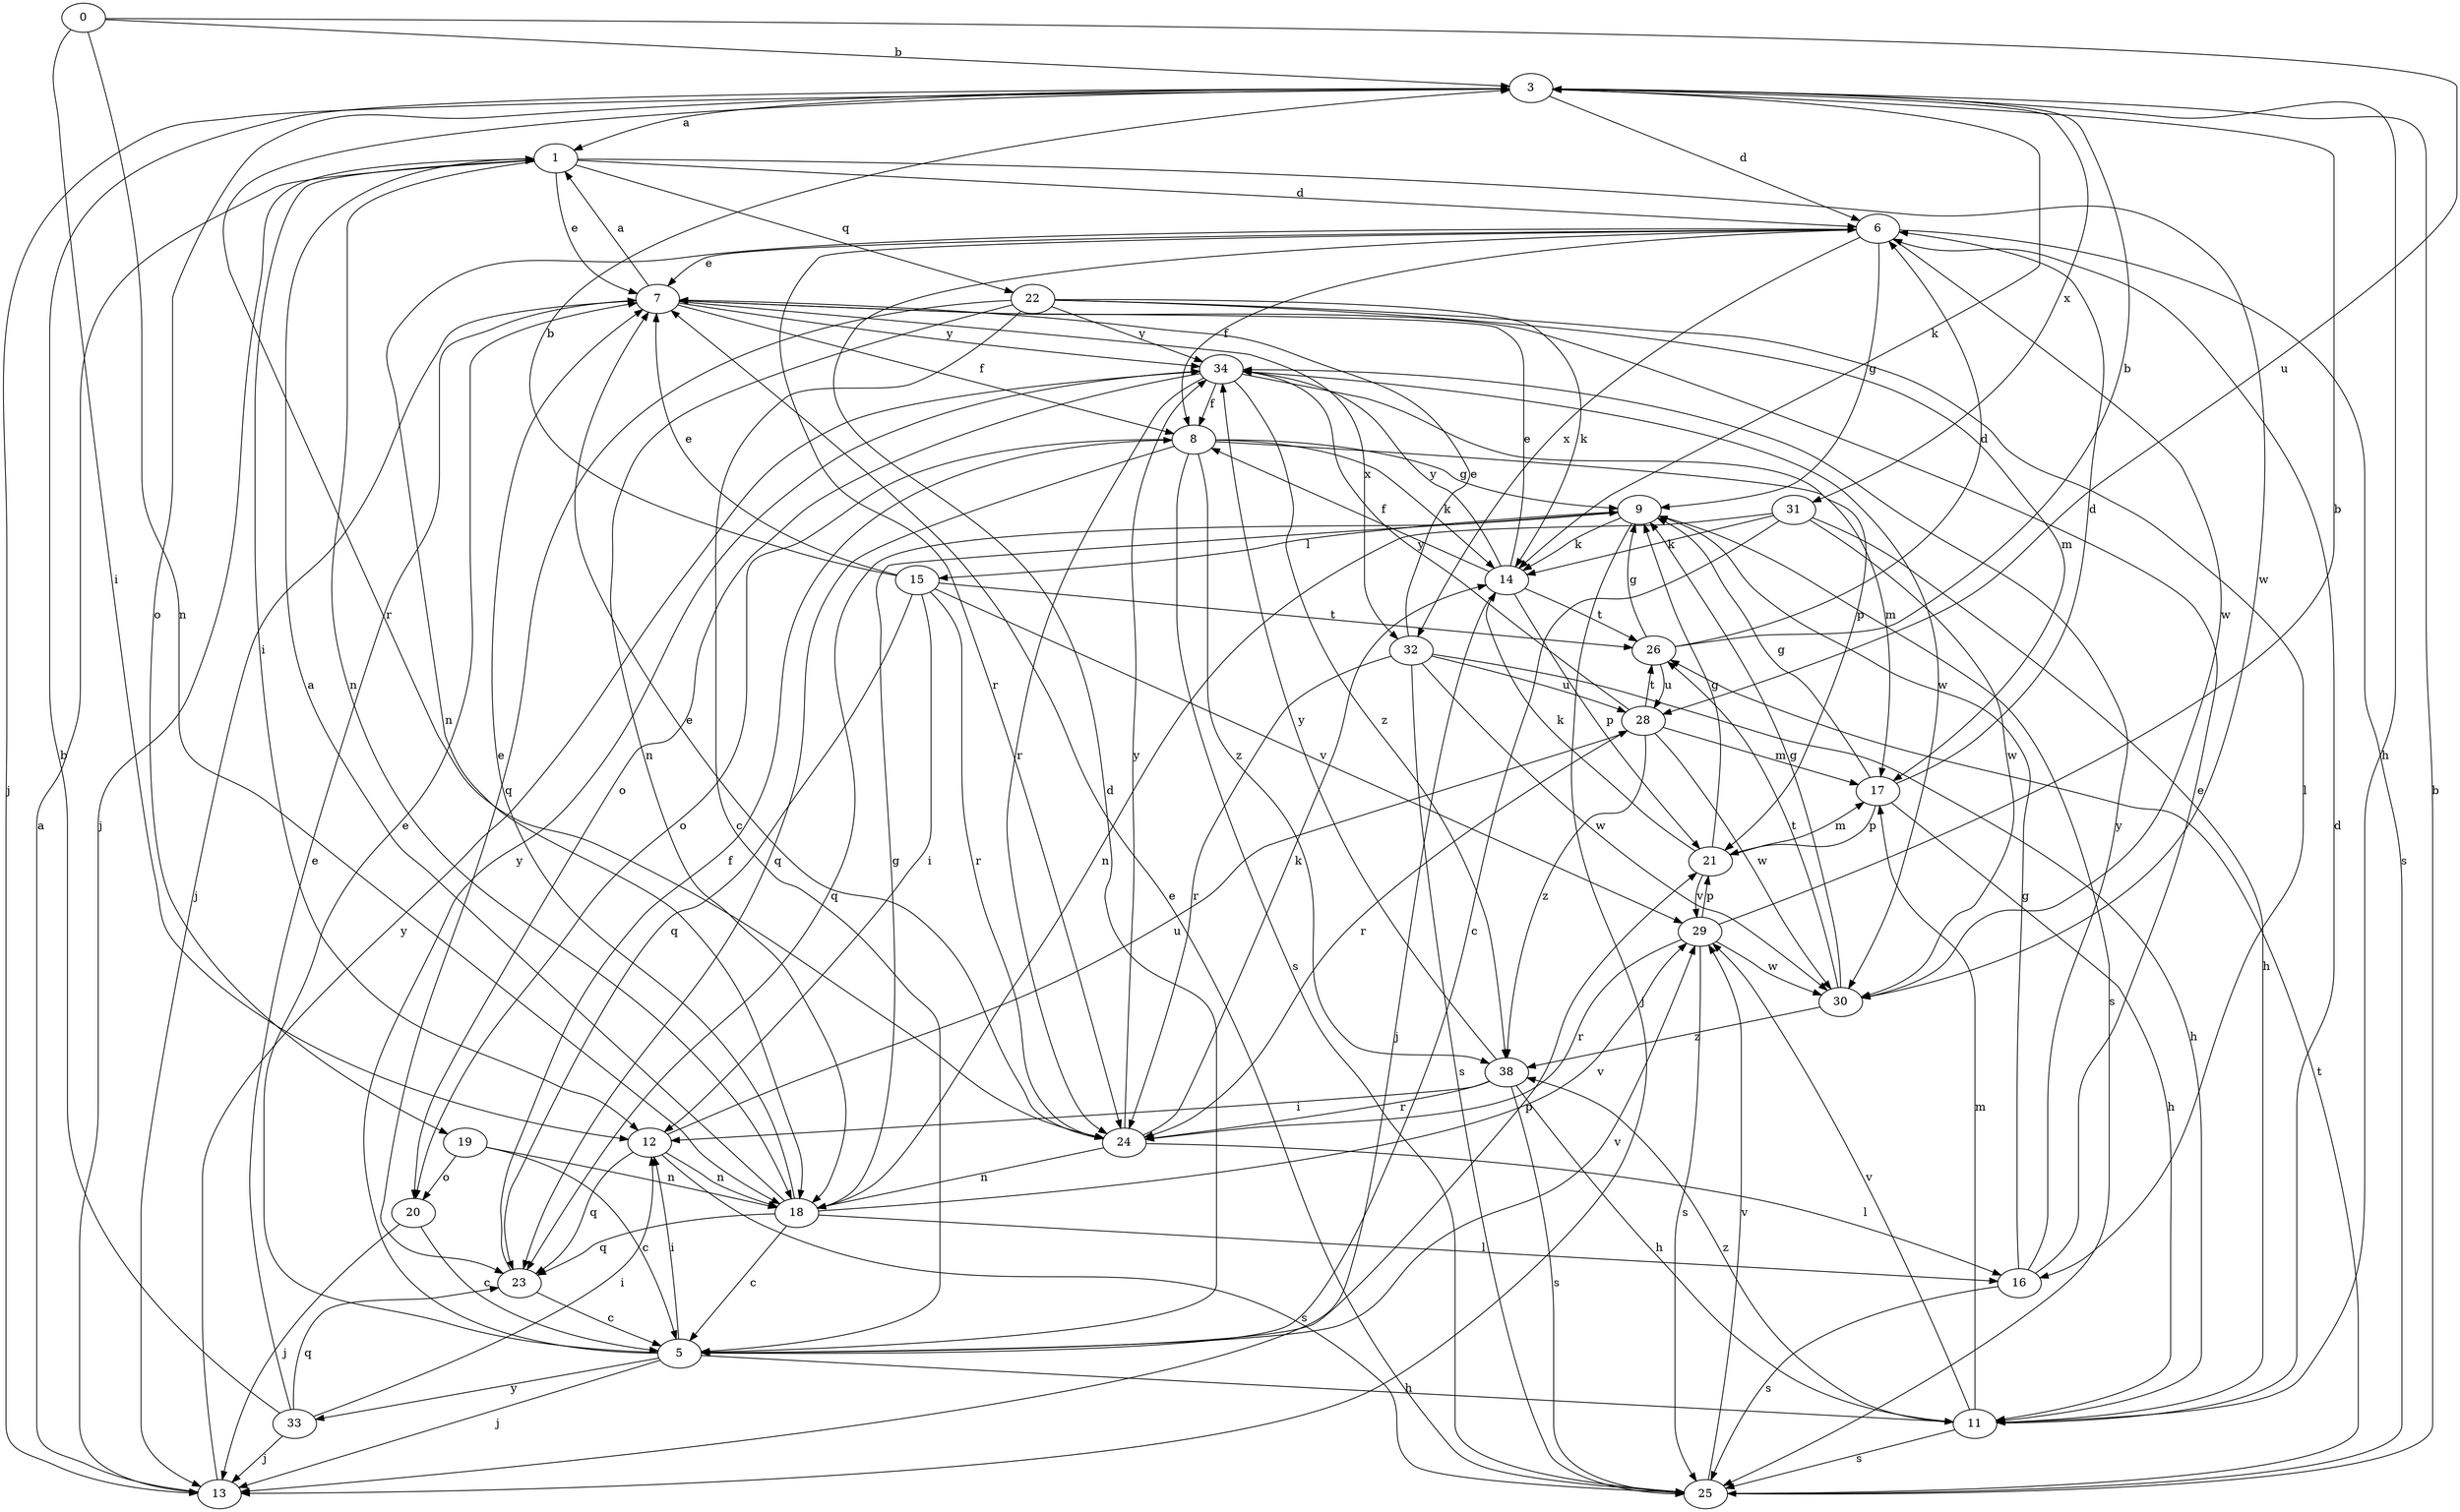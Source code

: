 strict digraph  {
0;
1;
3;
5;
6;
7;
8;
9;
11;
12;
13;
14;
15;
16;
17;
18;
19;
20;
21;
22;
23;
24;
25;
26;
28;
29;
30;
31;
32;
33;
34;
38;
0 -> 3  [label=b];
0 -> 12  [label=i];
0 -> 18  [label=n];
0 -> 28  [label=u];
1 -> 6  [label=d];
1 -> 7  [label=e];
1 -> 12  [label=i];
1 -> 13  [label=j];
1 -> 18  [label=n];
1 -> 22  [label=q];
1 -> 30  [label=w];
3 -> 1  [label=a];
3 -> 6  [label=d];
3 -> 11  [label=h];
3 -> 13  [label=j];
3 -> 14  [label=k];
3 -> 19  [label=o];
3 -> 24  [label=r];
3 -> 31  [label=x];
5 -> 6  [label=d];
5 -> 7  [label=e];
5 -> 11  [label=h];
5 -> 12  [label=i];
5 -> 13  [label=j];
5 -> 21  [label=p];
5 -> 29  [label=v];
5 -> 33  [label=y];
5 -> 34  [label=y];
6 -> 7  [label=e];
6 -> 8  [label=f];
6 -> 9  [label=g];
6 -> 18  [label=n];
6 -> 24  [label=r];
6 -> 25  [label=s];
6 -> 30  [label=w];
6 -> 32  [label=x];
7 -> 1  [label=a];
7 -> 8  [label=f];
7 -> 13  [label=j];
7 -> 32  [label=x];
7 -> 34  [label=y];
8 -> 9  [label=g];
8 -> 14  [label=k];
8 -> 17  [label=m];
8 -> 20  [label=o];
8 -> 23  [label=q];
8 -> 25  [label=s];
8 -> 38  [label=z];
9 -> 13  [label=j];
9 -> 14  [label=k];
9 -> 15  [label=l];
9 -> 23  [label=q];
9 -> 25  [label=s];
11 -> 6  [label=d];
11 -> 17  [label=m];
11 -> 25  [label=s];
11 -> 29  [label=v];
11 -> 38  [label=z];
12 -> 18  [label=n];
12 -> 23  [label=q];
12 -> 25  [label=s];
12 -> 28  [label=u];
13 -> 1  [label=a];
13 -> 34  [label=y];
14 -> 7  [label=e];
14 -> 8  [label=f];
14 -> 13  [label=j];
14 -> 21  [label=p];
14 -> 26  [label=t];
14 -> 34  [label=y];
15 -> 3  [label=b];
15 -> 7  [label=e];
15 -> 12  [label=i];
15 -> 23  [label=q];
15 -> 24  [label=r];
15 -> 26  [label=t];
15 -> 29  [label=v];
16 -> 7  [label=e];
16 -> 9  [label=g];
16 -> 25  [label=s];
16 -> 34  [label=y];
17 -> 6  [label=d];
17 -> 9  [label=g];
17 -> 11  [label=h];
17 -> 21  [label=p];
18 -> 1  [label=a];
18 -> 5  [label=c];
18 -> 7  [label=e];
18 -> 9  [label=g];
18 -> 16  [label=l];
18 -> 23  [label=q];
18 -> 29  [label=v];
19 -> 5  [label=c];
19 -> 18  [label=n];
19 -> 20  [label=o];
20 -> 5  [label=c];
20 -> 13  [label=j];
21 -> 9  [label=g];
21 -> 14  [label=k];
21 -> 17  [label=m];
21 -> 29  [label=v];
22 -> 5  [label=c];
22 -> 14  [label=k];
22 -> 16  [label=l];
22 -> 17  [label=m];
22 -> 18  [label=n];
22 -> 23  [label=q];
22 -> 34  [label=y];
23 -> 5  [label=c];
23 -> 8  [label=f];
24 -> 7  [label=e];
24 -> 14  [label=k];
24 -> 16  [label=l];
24 -> 18  [label=n];
24 -> 34  [label=y];
25 -> 3  [label=b];
25 -> 7  [label=e];
25 -> 26  [label=t];
25 -> 29  [label=v];
26 -> 3  [label=b];
26 -> 6  [label=d];
26 -> 9  [label=g];
26 -> 28  [label=u];
28 -> 17  [label=m];
28 -> 24  [label=r];
28 -> 26  [label=t];
28 -> 30  [label=w];
28 -> 34  [label=y];
28 -> 38  [label=z];
29 -> 3  [label=b];
29 -> 21  [label=p];
29 -> 24  [label=r];
29 -> 25  [label=s];
29 -> 30  [label=w];
30 -> 9  [label=g];
30 -> 26  [label=t];
30 -> 38  [label=z];
31 -> 5  [label=c];
31 -> 11  [label=h];
31 -> 14  [label=k];
31 -> 18  [label=n];
31 -> 30  [label=w];
32 -> 7  [label=e];
32 -> 11  [label=h];
32 -> 24  [label=r];
32 -> 25  [label=s];
32 -> 28  [label=u];
32 -> 30  [label=w];
33 -> 3  [label=b];
33 -> 7  [label=e];
33 -> 12  [label=i];
33 -> 13  [label=j];
33 -> 23  [label=q];
34 -> 8  [label=f];
34 -> 20  [label=o];
34 -> 21  [label=p];
34 -> 24  [label=r];
34 -> 30  [label=w];
34 -> 38  [label=z];
38 -> 11  [label=h];
38 -> 12  [label=i];
38 -> 24  [label=r];
38 -> 25  [label=s];
38 -> 34  [label=y];
}
